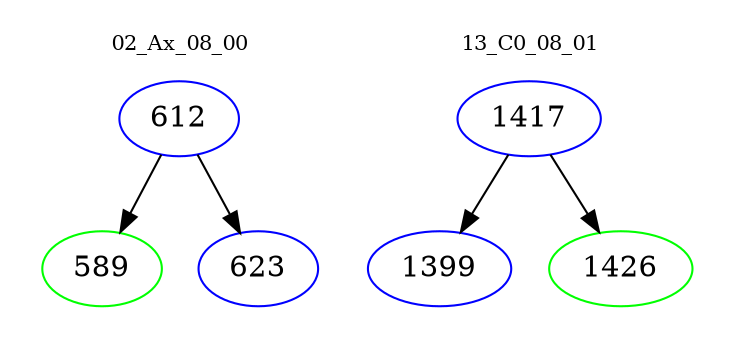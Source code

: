 digraph{
subgraph cluster_0 {
color = white
label = "02_Ax_08_00";
fontsize=10;
T0_612 [label="612", color="blue"]
T0_612 -> T0_589 [color="black"]
T0_589 [label="589", color="green"]
T0_612 -> T0_623 [color="black"]
T0_623 [label="623", color="blue"]
}
subgraph cluster_1 {
color = white
label = "13_C0_08_01";
fontsize=10;
T1_1417 [label="1417", color="blue"]
T1_1417 -> T1_1399 [color="black"]
T1_1399 [label="1399", color="blue"]
T1_1417 -> T1_1426 [color="black"]
T1_1426 [label="1426", color="green"]
}
}
